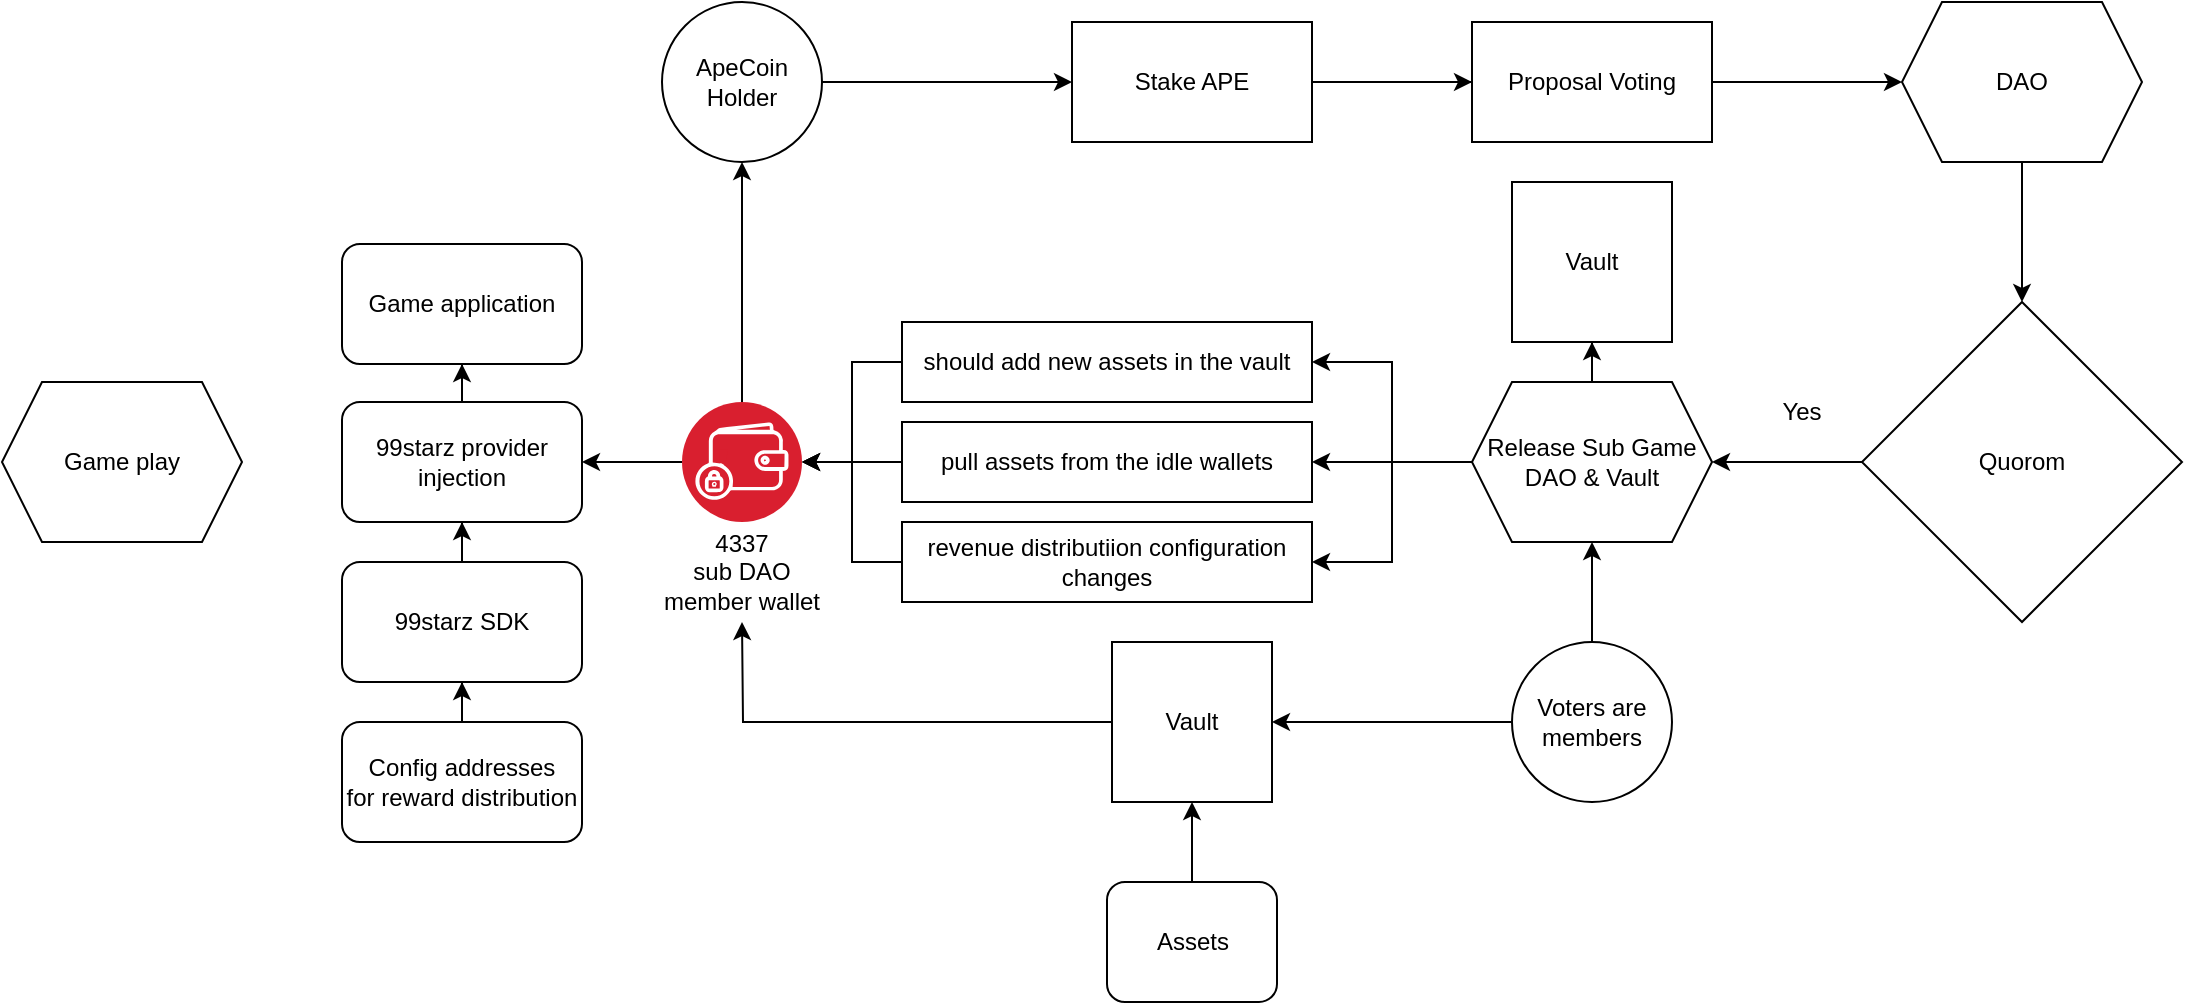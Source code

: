 <mxfile version="22.1.5" type="github">
  <diagram name="Page-1" id="HEoOxhop8Ih9AfGgCKOJ">
    <mxGraphModel dx="1698" dy="453" grid="1" gridSize="10" guides="1" tooltips="1" connect="1" arrows="1" fold="1" page="1" pageScale="1" pageWidth="850" pageHeight="1100" math="0" shadow="0">
      <root>
        <mxCell id="0" />
        <mxCell id="1" parent="0" />
        <mxCell id="kkcZBeg4sPtkYq2LsZ84-3" value="" style="edgeStyle=orthogonalEdgeStyle;rounded=0;orthogonalLoop=1;jettySize=auto;html=1;" edge="1" parent="1" source="kkcZBeg4sPtkYq2LsZ84-1" target="kkcZBeg4sPtkYq2LsZ84-2">
          <mxGeometry relative="1" as="geometry" />
        </mxCell>
        <mxCell id="kkcZBeg4sPtkYq2LsZ84-1" value="ApeCoin&lt;br&gt;Holder" style="ellipse;whiteSpace=wrap;html=1;aspect=fixed;" vertex="1" parent="1">
          <mxGeometry x="20" y="210" width="80" height="80" as="geometry" />
        </mxCell>
        <mxCell id="kkcZBeg4sPtkYq2LsZ84-5" value="" style="edgeStyle=orthogonalEdgeStyle;rounded=0;orthogonalLoop=1;jettySize=auto;html=1;" edge="1" parent="1" source="kkcZBeg4sPtkYq2LsZ84-2" target="kkcZBeg4sPtkYq2LsZ84-4">
          <mxGeometry relative="1" as="geometry" />
        </mxCell>
        <mxCell id="kkcZBeg4sPtkYq2LsZ84-7" value="" style="edgeStyle=orthogonalEdgeStyle;rounded=0;orthogonalLoop=1;jettySize=auto;html=1;" edge="1" parent="1" source="kkcZBeg4sPtkYq2LsZ84-2" target="kkcZBeg4sPtkYq2LsZ84-6">
          <mxGeometry relative="1" as="geometry" />
        </mxCell>
        <mxCell id="kkcZBeg4sPtkYq2LsZ84-2" value="Stake APE" style="whiteSpace=wrap;html=1;" vertex="1" parent="1">
          <mxGeometry x="225" y="220" width="120" height="60" as="geometry" />
        </mxCell>
        <mxCell id="kkcZBeg4sPtkYq2LsZ84-9" value="" style="edgeStyle=orthogonalEdgeStyle;rounded=0;orthogonalLoop=1;jettySize=auto;html=1;" edge="1" parent="1" source="kkcZBeg4sPtkYq2LsZ84-4" target="kkcZBeg4sPtkYq2LsZ84-8">
          <mxGeometry relative="1" as="geometry" />
        </mxCell>
        <mxCell id="kkcZBeg4sPtkYq2LsZ84-4" value="DAO" style="shape=hexagon;perimeter=hexagonPerimeter2;whiteSpace=wrap;html=1;fixedSize=1;" vertex="1" parent="1">
          <mxGeometry x="640" y="210" width="120" height="80" as="geometry" />
        </mxCell>
        <mxCell id="kkcZBeg4sPtkYq2LsZ84-6" value="Proposal Voting" style="whiteSpace=wrap;html=1;" vertex="1" parent="1">
          <mxGeometry x="425" y="220" width="120" height="60" as="geometry" />
        </mxCell>
        <mxCell id="kkcZBeg4sPtkYq2LsZ84-12" value="" style="edgeStyle=orthogonalEdgeStyle;rounded=0;orthogonalLoop=1;jettySize=auto;html=1;" edge="1" parent="1" source="kkcZBeg4sPtkYq2LsZ84-8" target="kkcZBeg4sPtkYq2LsZ84-10">
          <mxGeometry relative="1" as="geometry" />
        </mxCell>
        <mxCell id="kkcZBeg4sPtkYq2LsZ84-8" value="Quorom" style="rhombus;whiteSpace=wrap;html=1;" vertex="1" parent="1">
          <mxGeometry x="620" y="360" width="160" height="160" as="geometry" />
        </mxCell>
        <mxCell id="kkcZBeg4sPtkYq2LsZ84-18" value="" style="edgeStyle=orthogonalEdgeStyle;rounded=0;orthogonalLoop=1;jettySize=auto;html=1;" edge="1" parent="1" source="kkcZBeg4sPtkYq2LsZ84-10" target="kkcZBeg4sPtkYq2LsZ84-16">
          <mxGeometry relative="1" as="geometry" />
        </mxCell>
        <mxCell id="kkcZBeg4sPtkYq2LsZ84-20" value="" style="edgeStyle=orthogonalEdgeStyle;rounded=0;orthogonalLoop=1;jettySize=auto;html=1;" edge="1" parent="1" source="kkcZBeg4sPtkYq2LsZ84-10" target="kkcZBeg4sPtkYq2LsZ84-19">
          <mxGeometry relative="1" as="geometry" />
        </mxCell>
        <mxCell id="kkcZBeg4sPtkYq2LsZ84-24" style="edgeStyle=orthogonalEdgeStyle;rounded=0;orthogonalLoop=1;jettySize=auto;html=1;entryX=1;entryY=0.5;entryDx=0;entryDy=0;" edge="1" parent="1" source="kkcZBeg4sPtkYq2LsZ84-10" target="kkcZBeg4sPtkYq2LsZ84-21">
          <mxGeometry relative="1" as="geometry" />
        </mxCell>
        <mxCell id="kkcZBeg4sPtkYq2LsZ84-25" style="edgeStyle=orthogonalEdgeStyle;rounded=0;orthogonalLoop=1;jettySize=auto;html=1;entryX=1;entryY=0.5;entryDx=0;entryDy=0;" edge="1" parent="1" source="kkcZBeg4sPtkYq2LsZ84-10" target="kkcZBeg4sPtkYq2LsZ84-22">
          <mxGeometry relative="1" as="geometry" />
        </mxCell>
        <mxCell id="kkcZBeg4sPtkYq2LsZ84-10" value="Release Sub Game DAO &amp;amp; Vault" style="shape=hexagon;perimeter=hexagonPerimeter2;whiteSpace=wrap;html=1;fixedSize=1;" vertex="1" parent="1">
          <mxGeometry x="425" y="400" width="120" height="80" as="geometry" />
        </mxCell>
        <mxCell id="kkcZBeg4sPtkYq2LsZ84-13" value="Yes" style="text;html=1;strokeColor=none;fillColor=none;align=center;verticalAlign=middle;whiteSpace=wrap;rounded=0;" vertex="1" parent="1">
          <mxGeometry x="560" y="400" width="60" height="30" as="geometry" />
        </mxCell>
        <mxCell id="kkcZBeg4sPtkYq2LsZ84-15" value="" style="edgeStyle=orthogonalEdgeStyle;rounded=0;orthogonalLoop=1;jettySize=auto;html=1;" edge="1" parent="1" source="kkcZBeg4sPtkYq2LsZ84-14" target="kkcZBeg4sPtkYq2LsZ84-10">
          <mxGeometry relative="1" as="geometry" />
        </mxCell>
        <mxCell id="kkcZBeg4sPtkYq2LsZ84-33" style="edgeStyle=orthogonalEdgeStyle;rounded=0;orthogonalLoop=1;jettySize=auto;html=1;entryX=1;entryY=0.5;entryDx=0;entryDy=0;" edge="1" parent="1" source="kkcZBeg4sPtkYq2LsZ84-14" target="kkcZBeg4sPtkYq2LsZ84-32">
          <mxGeometry relative="1" as="geometry" />
        </mxCell>
        <mxCell id="kkcZBeg4sPtkYq2LsZ84-14" value="Voters are members" style="ellipse;whiteSpace=wrap;html=1;aspect=fixed;" vertex="1" parent="1">
          <mxGeometry x="445" y="530" width="80" height="80" as="geometry" />
        </mxCell>
        <mxCell id="kkcZBeg4sPtkYq2LsZ84-16" value="Vault" style="whiteSpace=wrap;html=1;aspect=fixed;" vertex="1" parent="1">
          <mxGeometry x="445" y="300" width="80" height="80" as="geometry" />
        </mxCell>
        <mxCell id="kkcZBeg4sPtkYq2LsZ84-28" value="" style="edgeStyle=orthogonalEdgeStyle;rounded=0;orthogonalLoop=1;jettySize=auto;html=1;" edge="1" parent="1" source="kkcZBeg4sPtkYq2LsZ84-19" target="kkcZBeg4sPtkYq2LsZ84-26">
          <mxGeometry relative="1" as="geometry" />
        </mxCell>
        <mxCell id="kkcZBeg4sPtkYq2LsZ84-19" value="pull assets from the idle wallets" style="whiteSpace=wrap;html=1;" vertex="1" parent="1">
          <mxGeometry x="140" y="420" width="205" height="40" as="geometry" />
        </mxCell>
        <mxCell id="kkcZBeg4sPtkYq2LsZ84-27" style="edgeStyle=orthogonalEdgeStyle;rounded=0;orthogonalLoop=1;jettySize=auto;html=1;entryX=1;entryY=0.5;entryDx=0;entryDy=0;" edge="1" parent="1" source="kkcZBeg4sPtkYq2LsZ84-21" target="kkcZBeg4sPtkYq2LsZ84-26">
          <mxGeometry relative="1" as="geometry" />
        </mxCell>
        <mxCell id="kkcZBeg4sPtkYq2LsZ84-21" value="should add new assets in the vault" style="whiteSpace=wrap;html=1;" vertex="1" parent="1">
          <mxGeometry x="140" y="370" width="205" height="40" as="geometry" />
        </mxCell>
        <mxCell id="kkcZBeg4sPtkYq2LsZ84-29" style="edgeStyle=orthogonalEdgeStyle;rounded=0;orthogonalLoop=1;jettySize=auto;html=1;" edge="1" parent="1" source="kkcZBeg4sPtkYq2LsZ84-22" target="kkcZBeg4sPtkYq2LsZ84-26">
          <mxGeometry relative="1" as="geometry" />
        </mxCell>
        <mxCell id="kkcZBeg4sPtkYq2LsZ84-22" value="revenue distributiion configuration changes" style="whiteSpace=wrap;html=1;" vertex="1" parent="1">
          <mxGeometry x="140" y="470" width="205" height="40" as="geometry" />
        </mxCell>
        <mxCell id="kkcZBeg4sPtkYq2LsZ84-31" style="edgeStyle=orthogonalEdgeStyle;rounded=0;orthogonalLoop=1;jettySize=auto;html=1;entryX=0.5;entryY=1;entryDx=0;entryDy=0;" edge="1" parent="1" source="kkcZBeg4sPtkYq2LsZ84-26" target="kkcZBeg4sPtkYq2LsZ84-1">
          <mxGeometry relative="1" as="geometry" />
        </mxCell>
        <mxCell id="kkcZBeg4sPtkYq2LsZ84-39" value="" style="edgeStyle=orthogonalEdgeStyle;rounded=0;orthogonalLoop=1;jettySize=auto;html=1;" edge="1" parent="1" source="kkcZBeg4sPtkYq2LsZ84-26">
          <mxGeometry relative="1" as="geometry">
            <mxPoint x="-20" y="440" as="targetPoint" />
          </mxGeometry>
        </mxCell>
        <mxCell id="kkcZBeg4sPtkYq2LsZ84-26" value="" style="image;aspect=fixed;perimeter=ellipsePerimeter;html=1;align=center;shadow=0;dashed=0;fontColor=#4277BB;labelBackgroundColor=default;fontSize=12;spacingTop=3;image=img/lib/ibm/blockchain/wallet.svg;" vertex="1" parent="1">
          <mxGeometry x="30" y="410" width="60" height="60" as="geometry" />
        </mxCell>
        <mxCell id="kkcZBeg4sPtkYq2LsZ84-30" value="4337&lt;br&gt;sub DAO member wallet" style="text;html=1;strokeColor=none;fillColor=none;align=center;verticalAlign=middle;whiteSpace=wrap;rounded=0;" vertex="1" parent="1">
          <mxGeometry x="15" y="480" width="90" height="30" as="geometry" />
        </mxCell>
        <mxCell id="kkcZBeg4sPtkYq2LsZ84-37" style="edgeStyle=orthogonalEdgeStyle;rounded=0;orthogonalLoop=1;jettySize=auto;html=1;" edge="1" parent="1" source="kkcZBeg4sPtkYq2LsZ84-32">
          <mxGeometry relative="1" as="geometry">
            <mxPoint x="60" y="520" as="targetPoint" />
          </mxGeometry>
        </mxCell>
        <mxCell id="kkcZBeg4sPtkYq2LsZ84-32" value="Vault" style="whiteSpace=wrap;html=1;aspect=fixed;" vertex="1" parent="1">
          <mxGeometry x="245" y="530" width="80" height="80" as="geometry" />
        </mxCell>
        <mxCell id="kkcZBeg4sPtkYq2LsZ84-35" value="" style="edgeStyle=orthogonalEdgeStyle;rounded=0;orthogonalLoop=1;jettySize=auto;html=1;" edge="1" parent="1" source="kkcZBeg4sPtkYq2LsZ84-34" target="kkcZBeg4sPtkYq2LsZ84-32">
          <mxGeometry relative="1" as="geometry" />
        </mxCell>
        <mxCell id="kkcZBeg4sPtkYq2LsZ84-34" value="Assets" style="rounded=1;whiteSpace=wrap;html=1;" vertex="1" parent="1">
          <mxGeometry x="242.5" y="650" width="85" height="60" as="geometry" />
        </mxCell>
        <mxCell id="kkcZBeg4sPtkYq2LsZ84-40" value="Game play" style="shape=hexagon;perimeter=hexagonPerimeter2;whiteSpace=wrap;html=1;fixedSize=1;" vertex="1" parent="1">
          <mxGeometry x="-310" y="400" width="120" height="80" as="geometry" />
        </mxCell>
        <mxCell id="kkcZBeg4sPtkYq2LsZ84-47" value="" style="edgeStyle=orthogonalEdgeStyle;rounded=0;orthogonalLoop=1;jettySize=auto;html=1;" edge="1" parent="1" source="kkcZBeg4sPtkYq2LsZ84-41" target="kkcZBeg4sPtkYq2LsZ84-42">
          <mxGeometry relative="1" as="geometry" />
        </mxCell>
        <mxCell id="kkcZBeg4sPtkYq2LsZ84-41" value="99starz provider injection" style="rounded=1;whiteSpace=wrap;html=1;" vertex="1" parent="1">
          <mxGeometry x="-140" y="410" width="120" height="60" as="geometry" />
        </mxCell>
        <mxCell id="kkcZBeg4sPtkYq2LsZ84-42" value="Game application" style="rounded=1;whiteSpace=wrap;html=1;" vertex="1" parent="1">
          <mxGeometry x="-140" y="331" width="120" height="60" as="geometry" />
        </mxCell>
        <mxCell id="kkcZBeg4sPtkYq2LsZ84-46" style="edgeStyle=orthogonalEdgeStyle;rounded=0;orthogonalLoop=1;jettySize=auto;html=1;entryX=0.5;entryY=1;entryDx=0;entryDy=0;" edge="1" parent="1" source="kkcZBeg4sPtkYq2LsZ84-43" target="kkcZBeg4sPtkYq2LsZ84-41">
          <mxGeometry relative="1" as="geometry" />
        </mxCell>
        <mxCell id="kkcZBeg4sPtkYq2LsZ84-43" value="99starz SDK" style="rounded=1;whiteSpace=wrap;html=1;" vertex="1" parent="1">
          <mxGeometry x="-140" y="490" width="120" height="60" as="geometry" />
        </mxCell>
        <mxCell id="kkcZBeg4sPtkYq2LsZ84-49" value="" style="edgeStyle=orthogonalEdgeStyle;rounded=0;orthogonalLoop=1;jettySize=auto;html=1;" edge="1" parent="1" source="kkcZBeg4sPtkYq2LsZ84-48" target="kkcZBeg4sPtkYq2LsZ84-43">
          <mxGeometry relative="1" as="geometry" />
        </mxCell>
        <mxCell id="kkcZBeg4sPtkYq2LsZ84-48" value="Config addresses&lt;br&gt;for reward distribution" style="rounded=1;whiteSpace=wrap;html=1;" vertex="1" parent="1">
          <mxGeometry x="-140" y="570" width="120" height="60" as="geometry" />
        </mxCell>
      </root>
    </mxGraphModel>
  </diagram>
</mxfile>
